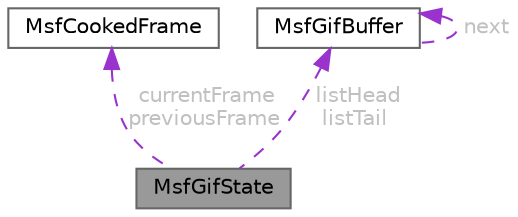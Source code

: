 digraph "MsfGifState"
{
 // LATEX_PDF_SIZE
  bgcolor="transparent";
  edge [fontname=Helvetica,fontsize=10,labelfontname=Helvetica,labelfontsize=10];
  node [fontname=Helvetica,fontsize=10,shape=box,height=0.2,width=0.4];
  Node1 [id="Node000001",label="MsfGifState",height=0.2,width=0.4,color="gray40", fillcolor="grey60", style="filled", fontcolor="black",tooltip=" "];
  Node2 -> Node1 [id="edge7_Node000001_Node000002",dir="back",color="darkorchid3",style="dashed",tooltip=" ",label=" currentFrame\npreviousFrame",fontcolor="grey" ];
  Node2 [id="Node000002",label="MsfCookedFrame",height=0.2,width=0.4,color="gray40", fillcolor="white", style="filled",URL="$struct_msf_cooked_frame.html",tooltip=" "];
  Node3 -> Node1 [id="edge8_Node000001_Node000003",dir="back",color="darkorchid3",style="dashed",tooltip=" ",label=" listHead\nlistTail",fontcolor="grey" ];
  Node3 [id="Node000003",label="MsfGifBuffer",height=0.2,width=0.4,color="gray40", fillcolor="white", style="filled",URL="$struct_msf_gif_buffer.html",tooltip=" "];
  Node3 -> Node3 [id="edge9_Node000003_Node000003",dir="back",color="darkorchid3",style="dashed",tooltip=" ",label=" next",fontcolor="grey" ];
}
